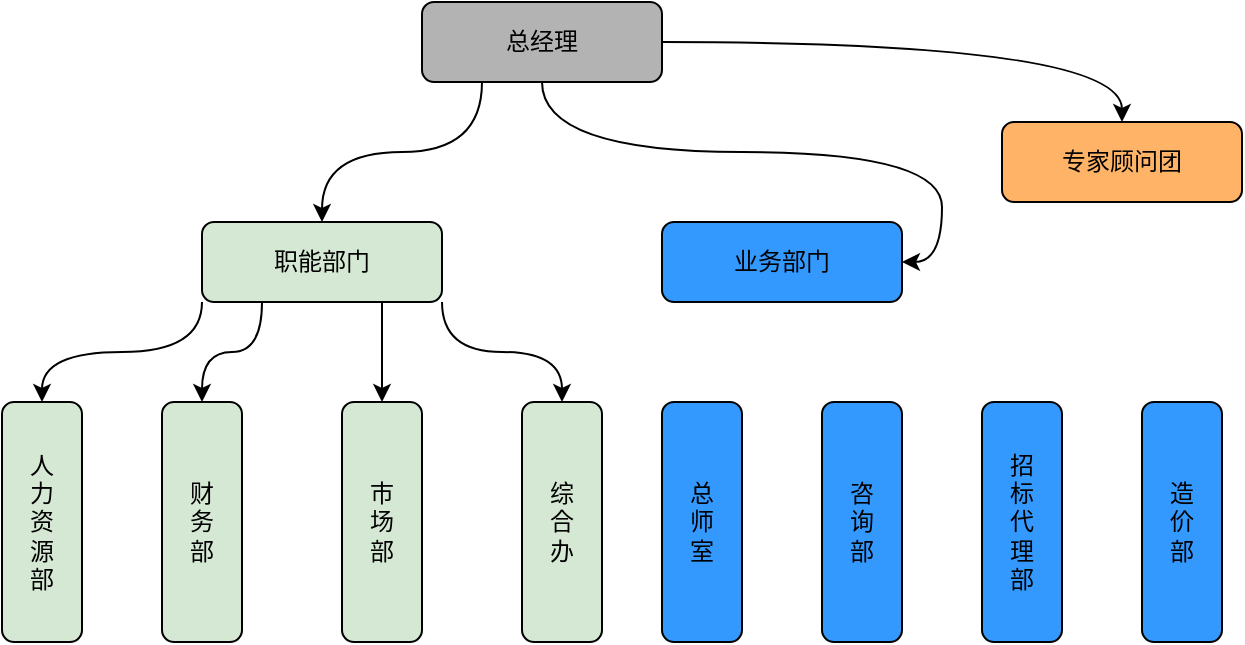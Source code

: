 <mxfile version="22.1.8" type="github">
  <diagram name="第 1 页" id="9VEeLwtgq9xPFcdnr5dx">
    <mxGraphModel dx="854" dy="502" grid="1" gridSize="10" guides="1" tooltips="1" connect="1" arrows="1" fold="1" page="1" pageScale="1" pageWidth="3300" pageHeight="4681" math="0" shadow="0">
      <root>
        <mxCell id="0" />
        <mxCell id="1" parent="0" />
        <mxCell id="NR2siYvtesKDERceZomX-17" style="edgeStyle=orthogonalEdgeStyle;rounded=0;orthogonalLoop=1;jettySize=auto;html=1;entryX=1;entryY=0.5;entryDx=0;entryDy=0;elbow=vertical;curved=1;" edge="1" parent="1" source="NR2siYvtesKDERceZomX-5" target="NR2siYvtesKDERceZomX-12">
          <mxGeometry relative="1" as="geometry" />
        </mxCell>
        <mxCell id="NR2siYvtesKDERceZomX-33" style="edgeStyle=orthogonalEdgeStyle;rounded=0;orthogonalLoop=1;jettySize=auto;html=1;exitX=0.25;exitY=1;exitDx=0;exitDy=0;curved=1;" edge="1" parent="1" source="NR2siYvtesKDERceZomX-5" target="NR2siYvtesKDERceZomX-6">
          <mxGeometry relative="1" as="geometry" />
        </mxCell>
        <mxCell id="NR2siYvtesKDERceZomX-34" style="edgeStyle=orthogonalEdgeStyle;rounded=0;orthogonalLoop=1;jettySize=auto;html=1;exitX=1;exitY=0.5;exitDx=0;exitDy=0;curved=1;" edge="1" parent="1" source="NR2siYvtesKDERceZomX-5" target="NR2siYvtesKDERceZomX-18">
          <mxGeometry relative="1" as="geometry" />
        </mxCell>
        <mxCell id="NR2siYvtesKDERceZomX-5" value="总经理" style="rounded=1;whiteSpace=wrap;html=1;fillColor=#B3B3B3;fillStyle=auto;gradientColor=none;" vertex="1" parent="1">
          <mxGeometry x="280" y="20" width="120" height="40" as="geometry" />
        </mxCell>
        <mxCell id="NR2siYvtesKDERceZomX-28" style="edgeStyle=orthogonalEdgeStyle;rounded=0;orthogonalLoop=1;jettySize=auto;html=1;exitX=0;exitY=1;exitDx=0;exitDy=0;curved=1;" edge="1" parent="1" source="NR2siYvtesKDERceZomX-6" target="NR2siYvtesKDERceZomX-11">
          <mxGeometry relative="1" as="geometry" />
        </mxCell>
        <mxCell id="NR2siYvtesKDERceZomX-29" style="edgeStyle=orthogonalEdgeStyle;rounded=0;orthogonalLoop=1;jettySize=auto;html=1;exitX=1;exitY=1;exitDx=0;exitDy=0;curved=1;" edge="1" parent="1" source="NR2siYvtesKDERceZomX-6" target="NR2siYvtesKDERceZomX-14">
          <mxGeometry relative="1" as="geometry" />
        </mxCell>
        <mxCell id="NR2siYvtesKDERceZomX-30" style="edgeStyle=orthogonalEdgeStyle;rounded=0;orthogonalLoop=1;jettySize=auto;html=1;exitX=0.75;exitY=1;exitDx=0;exitDy=0;entryX=0;entryY=0.5;entryDx=0;entryDy=0;curved=1;" edge="1" parent="1" source="NR2siYvtesKDERceZomX-6" target="NR2siYvtesKDERceZomX-15">
          <mxGeometry relative="1" as="geometry" />
        </mxCell>
        <mxCell id="NR2siYvtesKDERceZomX-31" style="edgeStyle=orthogonalEdgeStyle;rounded=0;orthogonalLoop=1;jettySize=auto;html=1;exitX=0.25;exitY=1;exitDx=0;exitDy=0;entryX=0;entryY=0.5;entryDx=0;entryDy=0;curved=1;" edge="1" parent="1" source="NR2siYvtesKDERceZomX-6" target="NR2siYvtesKDERceZomX-13">
          <mxGeometry relative="1" as="geometry" />
        </mxCell>
        <mxCell id="NR2siYvtesKDERceZomX-6" value="职能部门" style="rounded=1;whiteSpace=wrap;html=1;fillColor=#D5E8D4;" vertex="1" parent="1">
          <mxGeometry x="170" y="130" width="120" height="40" as="geometry" />
        </mxCell>
        <mxCell id="NR2siYvtesKDERceZomX-11" value="人&lt;br&gt;力&lt;br&gt;资&lt;br&gt;源&lt;br&gt;部" style="rounded=1;whiteSpace=wrap;html=1;fillColor=#D5E8D4;rotation=90;verticalAlign=middle;align=center;horizontal=0;" vertex="1" parent="1">
          <mxGeometry x="30" y="260" width="120" height="40" as="geometry" />
        </mxCell>
        <mxCell id="NR2siYvtesKDERceZomX-12" value="业务部门" style="rounded=1;whiteSpace=wrap;html=1;fillColor=#3399FF;" vertex="1" parent="1">
          <mxGeometry x="400" y="130" width="120" height="40" as="geometry" />
        </mxCell>
        <mxCell id="NR2siYvtesKDERceZomX-13" value="财&lt;br&gt;务&lt;br&gt;部" style="rounded=1;whiteSpace=wrap;html=1;fillColor=#D5E8D4;rotation=90;horizontal=0;" vertex="1" parent="1">
          <mxGeometry x="110" y="260" width="120" height="40" as="geometry" />
        </mxCell>
        <mxCell id="NR2siYvtesKDERceZomX-14" value="综&lt;br&gt;合&lt;br&gt;办" style="rounded=1;whiteSpace=wrap;html=1;fillColor=#D5E8D4;rotation=90;horizontal=0;" vertex="1" parent="1">
          <mxGeometry x="290" y="260" width="120" height="40" as="geometry" />
        </mxCell>
        <mxCell id="NR2siYvtesKDERceZomX-15" value="市&lt;br&gt;场&lt;br&gt;部" style="rounded=1;whiteSpace=wrap;html=1;fillColor=#D5E8D4;rotation=90;horizontal=0;" vertex="1" parent="1">
          <mxGeometry x="200" y="260" width="120" height="40" as="geometry" />
        </mxCell>
        <mxCell id="NR2siYvtesKDERceZomX-16" value="总&lt;br&gt;师&lt;br&gt;室" style="rounded=1;whiteSpace=wrap;html=1;fillColor=#3399FF;rotation=90;horizontal=0;" vertex="1" parent="1">
          <mxGeometry x="360" y="260" width="120" height="40" as="geometry" />
        </mxCell>
        <mxCell id="NR2siYvtesKDERceZomX-18" value="专家顾问团" style="rounded=1;whiteSpace=wrap;html=1;fillColor=#FFB366;" vertex="1" parent="1">
          <mxGeometry x="570" y="80" width="120" height="40" as="geometry" />
        </mxCell>
        <mxCell id="NR2siYvtesKDERceZomX-19" value="咨&lt;br&gt;询&lt;br&gt;部" style="rounded=1;whiteSpace=wrap;html=1;fillColor=#3399FF;rotation=90;horizontal=0;" vertex="1" parent="1">
          <mxGeometry x="440" y="260" width="120" height="40" as="geometry" />
        </mxCell>
        <mxCell id="NR2siYvtesKDERceZomX-20" value="招&lt;br&gt;标&lt;br&gt;代&lt;br&gt;理&lt;br&gt;部" style="rounded=1;whiteSpace=wrap;html=1;fillColor=#3399FF;rotation=90;horizontal=0;" vertex="1" parent="1">
          <mxGeometry x="520" y="260" width="120" height="40" as="geometry" />
        </mxCell>
        <mxCell id="NR2siYvtesKDERceZomX-21" value="造&lt;br&gt;价&lt;br&gt;部" style="rounded=1;whiteSpace=wrap;html=1;fillColor=#3399FF;rotation=90;horizontal=0;" vertex="1" parent="1">
          <mxGeometry x="600" y="260" width="120" height="40" as="geometry" />
        </mxCell>
      </root>
    </mxGraphModel>
  </diagram>
</mxfile>
